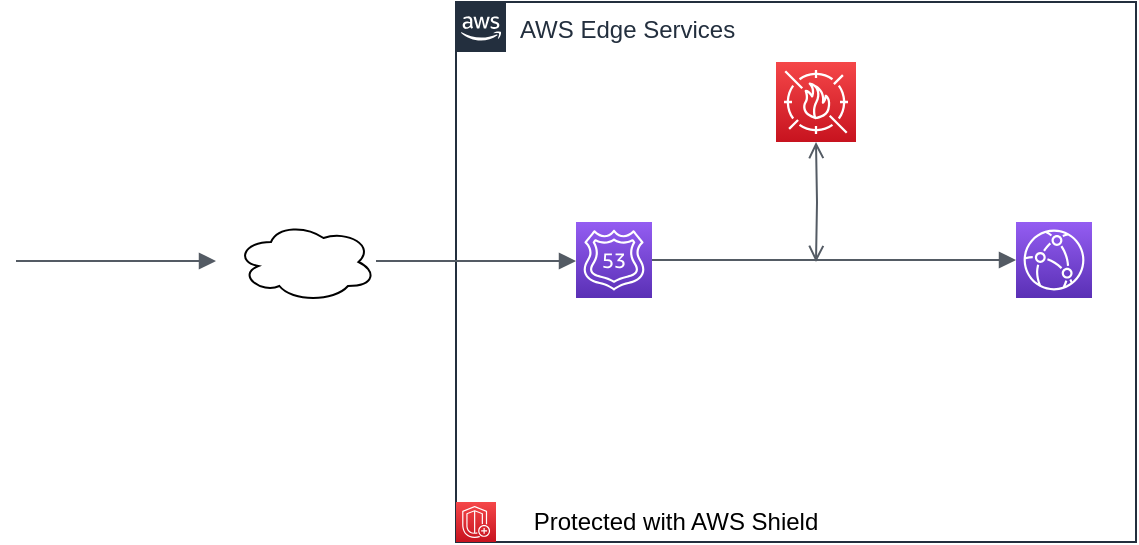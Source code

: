 <mxfile version="20.0.1" type="github"><diagram id="S9UyM0tFQbpVBHd5YzN-" name="Page-1"><mxGraphModel dx="1422" dy="794" grid="1" gridSize="10" guides="1" tooltips="1" connect="1" arrows="1" fold="1" page="1" pageScale="1" pageWidth="2336" pageHeight="1654" background="none" math="0" shadow="0"><root><mxCell id="0"/><mxCell id="1" parent="0"/><mxCell id="o099btuPSf6t2Z-e04EJ-1" value="AWS Edge Services" style="points=[[0,0],[0.25,0],[0.5,0],[0.75,0],[1,0],[1,0.25],[1,0.5],[1,0.75],[1,1],[0.75,1],[0.5,1],[0.25,1],[0,1],[0,0.75],[0,0.5],[0,0.25]];outlineConnect=0;gradientColor=none;html=1;whiteSpace=wrap;fontSize=12;fontStyle=0;container=1;pointerEvents=0;collapsible=0;recursiveResize=0;shape=mxgraph.aws4.group;grIcon=mxgraph.aws4.group_aws_cloud_alt;strokeColor=#232F3E;fillColor=none;verticalAlign=top;align=left;spacingLeft=30;fontColor=#232F3E;dashed=0;" vertex="1" parent="1"><mxGeometry x="330" y="280" width="340" height="270" as="geometry"/></mxCell><mxCell id="o099btuPSf6t2Z-e04EJ-16" value="" style="group" vertex="1" connectable="0" parent="o099btuPSf6t2Z-e04EJ-1"><mxGeometry x="60" y="30" width="258" height="118" as="geometry"/></mxCell><mxCell id="o099btuPSf6t2Z-e04EJ-12" value="" style="sketch=0;points=[[0,0,0],[0.25,0,0],[0.5,0,0],[0.75,0,0],[1,0,0],[0,1,0],[0.25,1,0],[0.5,1,0],[0.75,1,0],[1,1,0],[0,0.25,0],[0,0.5,0],[0,0.75,0],[1,0.25,0],[1,0.5,0],[1,0.75,0]];outlineConnect=0;fontColor=#232F3E;gradientColor=#945DF2;gradientDirection=north;fillColor=#5A30B5;strokeColor=#ffffff;dashed=0;verticalLabelPosition=bottom;verticalAlign=top;align=center;html=1;fontSize=12;fontStyle=0;aspect=fixed;shape=mxgraph.aws4.resourceIcon;resIcon=mxgraph.aws4.route_53;" vertex="1" parent="o099btuPSf6t2Z-e04EJ-16"><mxGeometry y="80" width="38" height="38" as="geometry"/></mxCell><mxCell id="o099btuPSf6t2Z-e04EJ-10" value="" style="sketch=0;points=[[0,0,0],[0.25,0,0],[0.5,0,0],[0.75,0,0],[1,0,0],[0,1,0],[0.25,1,0],[0.5,1,0],[0.75,1,0],[1,1,0],[0,0.25,0],[0,0.5,0],[0,0.75,0],[1,0.25,0],[1,0.5,0],[1,0.75,0]];outlineConnect=0;fontColor=#232F3E;gradientColor=#F54749;gradientDirection=north;fillColor=#C7131F;strokeColor=#ffffff;dashed=0;verticalLabelPosition=bottom;verticalAlign=top;align=center;html=1;fontSize=12;fontStyle=0;aspect=fixed;shape=mxgraph.aws4.resourceIcon;resIcon=mxgraph.aws4.waf;" vertex="1" parent="o099btuPSf6t2Z-e04EJ-16"><mxGeometry x="100" width="40" height="40" as="geometry"/></mxCell><mxCell id="o099btuPSf6t2Z-e04EJ-13" value="" style="sketch=0;points=[[0,0,0],[0.25,0,0],[0.5,0,0],[0.75,0,0],[1,0,0],[0,1,0],[0.25,1,0],[0.5,1,0],[0.75,1,0],[1,1,0],[0,0.25,0],[0,0.5,0],[0,0.75,0],[1,0.25,0],[1,0.5,0],[1,0.75,0]];outlineConnect=0;fontColor=#232F3E;gradientColor=#945DF2;gradientDirection=north;fillColor=#5A30B5;strokeColor=#ffffff;dashed=0;verticalLabelPosition=bottom;verticalAlign=top;align=center;html=1;fontSize=12;fontStyle=0;aspect=fixed;shape=mxgraph.aws4.resourceIcon;resIcon=mxgraph.aws4.cloudfront;" vertex="1" parent="o099btuPSf6t2Z-e04EJ-16"><mxGeometry x="220" y="80" width="38" height="38" as="geometry"/></mxCell><mxCell id="o099btuPSf6t2Z-e04EJ-14" value="" style="edgeStyle=orthogonalEdgeStyle;html=1;endArrow=block;elbow=vertical;startArrow=none;endFill=1;strokeColor=#545B64;rounded=0;entryX=0;entryY=0.5;entryDx=0;entryDy=0;entryPerimeter=0;exitX=1;exitY=0.5;exitDx=0;exitDy=0;exitPerimeter=0;" edge="1" parent="o099btuPSf6t2Z-e04EJ-16" source="o099btuPSf6t2Z-e04EJ-12" target="o099btuPSf6t2Z-e04EJ-13"><mxGeometry width="100" relative="1" as="geometry"><mxPoint x="50" y="98.5" as="sourcePoint"/><mxPoint x="150" y="98.5" as="targetPoint"/></mxGeometry></mxCell><mxCell id="o099btuPSf6t2Z-e04EJ-15" value="" style="edgeStyle=orthogonalEdgeStyle;html=1;endArrow=open;elbow=vertical;startArrow=open;startFill=0;endFill=0;strokeColor=#545B64;rounded=0;entryX=0.5;entryY=1;entryDx=0;entryDy=0;entryPerimeter=0;" edge="1" parent="o099btuPSf6t2Z-e04EJ-16" target="o099btuPSf6t2Z-e04EJ-10"><mxGeometry width="100" relative="1" as="geometry"><mxPoint x="120" y="100" as="sourcePoint"/><mxPoint x="370" y="140" as="targetPoint"/></mxGeometry></mxCell><mxCell id="o099btuPSf6t2Z-e04EJ-17" value="" style="group" vertex="1" connectable="0" parent="o099btuPSf6t2Z-e04EJ-1"><mxGeometry y="250" width="200" height="20" as="geometry"/></mxCell><mxCell id="o099btuPSf6t2Z-e04EJ-2" value="" style="sketch=0;points=[[0,0,0],[0.25,0,0],[0.5,0,0],[0.75,0,0],[1,0,0],[0,1,0],[0.25,1,0],[0.5,1,0],[0.75,1,0],[1,1,0],[0,0.25,0],[0,0.5,0],[0,0.75,0],[1,0.25,0],[1,0.5,0],[1,0.75,0]];outlineConnect=0;fontColor=#232F3E;gradientColor=#F54749;gradientDirection=north;fillColor=#C7131F;strokeColor=#ffffff;dashed=0;verticalLabelPosition=bottom;verticalAlign=top;align=center;html=1;fontSize=12;fontStyle=0;aspect=fixed;shape=mxgraph.aws4.resourceIcon;resIcon=mxgraph.aws4.shield;" vertex="1" parent="o099btuPSf6t2Z-e04EJ-17"><mxGeometry width="20" height="20" as="geometry"/></mxCell><mxCell id="o099btuPSf6t2Z-e04EJ-3" value="Protected with AWS Shield" style="text;html=1;strokeColor=none;fillColor=none;align=center;verticalAlign=middle;whiteSpace=wrap;rounded=0;" vertex="1" parent="o099btuPSf6t2Z-e04EJ-17"><mxGeometry x="20" width="180" height="20" as="geometry"/></mxCell><mxCell id="o099btuPSf6t2Z-e04EJ-18" value="" style="group" vertex="1" connectable="0" parent="1"><mxGeometry x="160" y="390" width="230" height="40" as="geometry"/></mxCell><mxCell id="o099btuPSf6t2Z-e04EJ-4" value="" style="ellipse;shape=cloud;whiteSpace=wrap;html=1;" vertex="1" parent="o099btuPSf6t2Z-e04EJ-18"><mxGeometry x="60" width="70" height="40" as="geometry"/></mxCell><mxCell id="o099btuPSf6t2Z-e04EJ-6" value="" style="edgeStyle=orthogonalEdgeStyle;html=1;endArrow=block;elbow=vertical;startArrow=none;endFill=1;strokeColor=#545B64;rounded=0;" edge="1" parent="o099btuPSf6t2Z-e04EJ-18"><mxGeometry width="100" relative="1" as="geometry"><mxPoint x="130" y="19.5" as="sourcePoint"/><mxPoint x="230" y="19.5" as="targetPoint"/></mxGeometry></mxCell><mxCell id="o099btuPSf6t2Z-e04EJ-7" value="" style="edgeStyle=orthogonalEdgeStyle;html=1;endArrow=block;elbow=vertical;startArrow=none;endFill=1;strokeColor=#545B64;rounded=0;" edge="1" parent="o099btuPSf6t2Z-e04EJ-18"><mxGeometry width="100" relative="1" as="geometry"><mxPoint x="-50" y="19.5" as="sourcePoint"/><mxPoint x="50" y="19.5" as="targetPoint"/><Array as="points"><mxPoint y="19.5"/><mxPoint y="19.5"/></Array></mxGeometry></mxCell></root></mxGraphModel></diagram></mxfile>